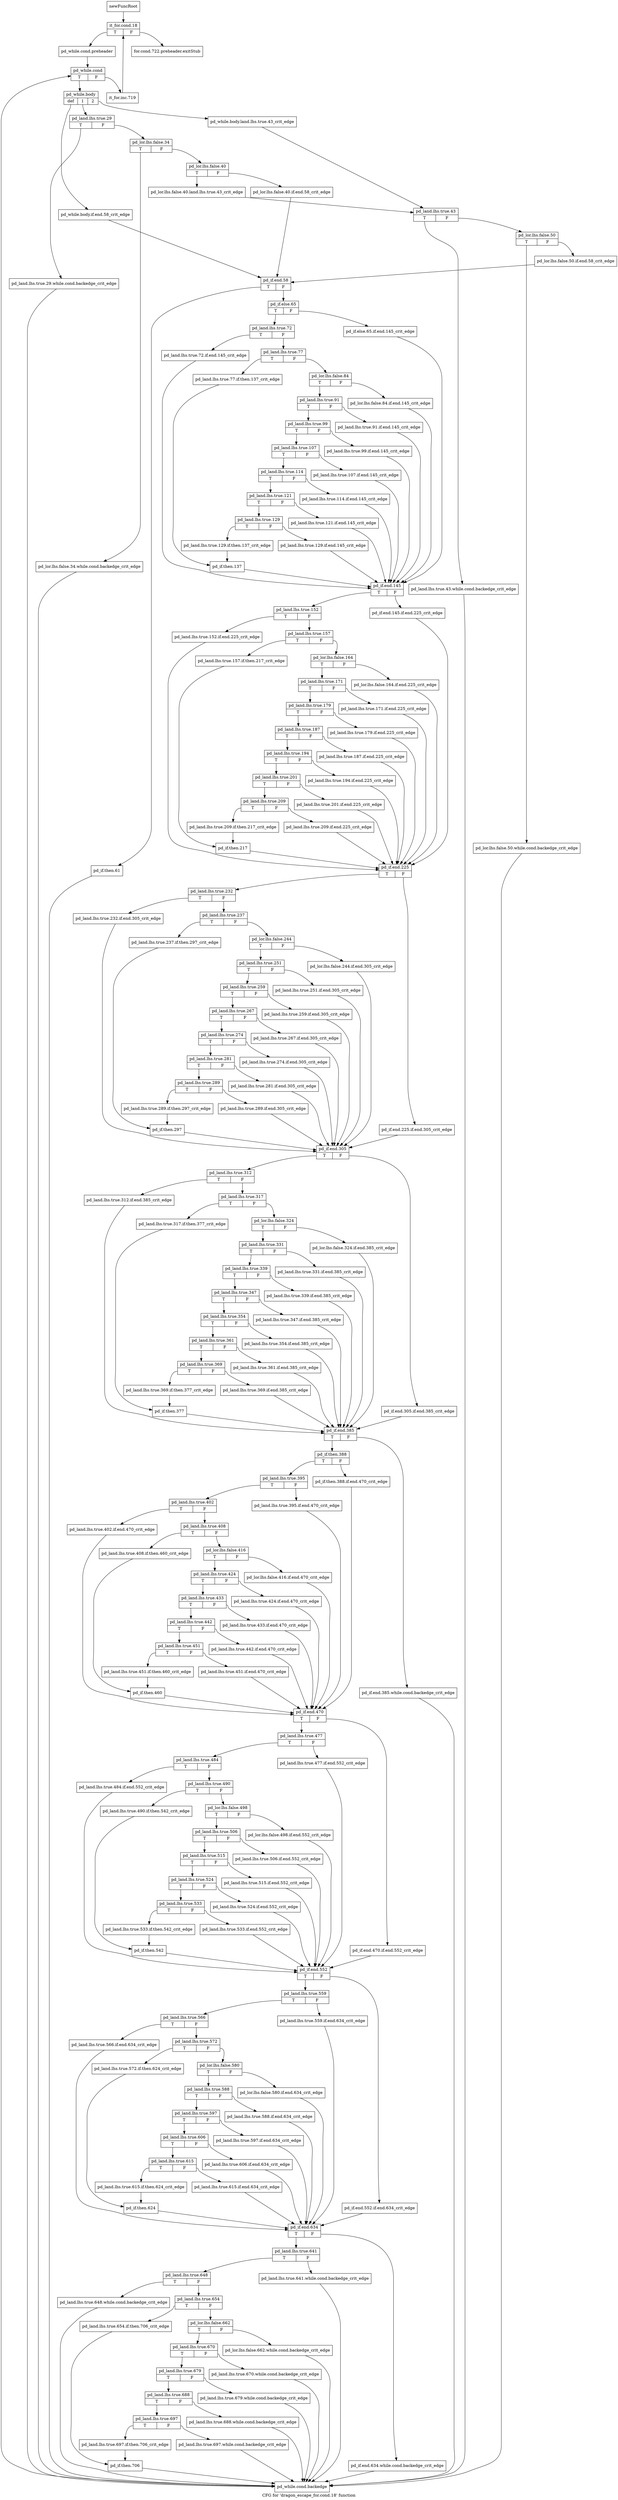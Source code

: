 digraph "CFG for 'dragon_escape_for.cond.18' function" {
	label="CFG for 'dragon_escape_for.cond.18' function";

	Node0x3f3e690 [shape=record,label="{newFuncRoot}"];
	Node0x3f3e690 -> Node0x3f3e730;
	Node0x3f3e6e0 [shape=record,label="{for.cond.722.preheader.exitStub}"];
	Node0x3f3e730 [shape=record,label="{it_for.cond.18|{<s0>T|<s1>F}}"];
	Node0x3f3e730:s0 -> Node0x3f3e780;
	Node0x3f3e730:s1 -> Node0x3f3e6e0;
	Node0x3f3e780 [shape=record,label="{pd_while.cond.preheader}"];
	Node0x3f3e780 -> Node0x3f3e7d0;
	Node0x3f3e7d0 [shape=record,label="{pd_while.cond|{<s0>T|<s1>F}}"];
	Node0x3f3e7d0:s0 -> Node0x3f3e870;
	Node0x3f3e7d0:s1 -> Node0x3f3e820;
	Node0x3f3e820 [shape=record,label="{it_for.inc.719}"];
	Node0x3f3e820 -> Node0x3f3e730;
	Node0x3f3e870 [shape=record,label="{pd_while.body|{<s0>def|<s1>1|<s2>2}}"];
	Node0x3f3e870:s0 -> Node0x3f3ecd0;
	Node0x3f3e870:s1 -> Node0x3f3e910;
	Node0x3f3e870:s2 -> Node0x3f3e8c0;
	Node0x3f3e8c0 [shape=record,label="{pd_while.body.land.lhs.true.43_crit_edge}"];
	Node0x3f3e8c0 -> Node0x3f3eaa0;
	Node0x3f3e910 [shape=record,label="{pd_land.lhs.true.29|{<s0>T|<s1>F}}"];
	Node0x3f3e910:s0 -> Node0x3f3ec80;
	Node0x3f3e910:s1 -> Node0x3f3e960;
	Node0x3f3e960 [shape=record,label="{pd_lor.lhs.false.34|{<s0>T|<s1>F}}"];
	Node0x3f3e960:s0 -> Node0x3f3ec30;
	Node0x3f3e960:s1 -> Node0x3f3e9b0;
	Node0x3f3e9b0 [shape=record,label="{pd_lor.lhs.false.40|{<s0>T|<s1>F}}"];
	Node0x3f3e9b0:s0 -> Node0x3f3ea50;
	Node0x3f3e9b0:s1 -> Node0x3f3ea00;
	Node0x3f3ea00 [shape=record,label="{pd_lor.lhs.false.40.if.end.58_crit_edge}"];
	Node0x3f3ea00 -> Node0x3f3ed20;
	Node0x3f3ea50 [shape=record,label="{pd_lor.lhs.false.40.land.lhs.true.43_crit_edge}"];
	Node0x3f3ea50 -> Node0x3f3eaa0;
	Node0x3f3eaa0 [shape=record,label="{pd_land.lhs.true.43|{<s0>T|<s1>F}}"];
	Node0x3f3eaa0:s0 -> Node0x3f3ebe0;
	Node0x3f3eaa0:s1 -> Node0x3f3eaf0;
	Node0x3f3eaf0 [shape=record,label="{pd_lor.lhs.false.50|{<s0>T|<s1>F}}"];
	Node0x3f3eaf0:s0 -> Node0x3f3eb90;
	Node0x3f3eaf0:s1 -> Node0x3f3eb40;
	Node0x3f3eb40 [shape=record,label="{pd_lor.lhs.false.50.if.end.58_crit_edge}"];
	Node0x3f3eb40 -> Node0x3f3ed20;
	Node0x3f3eb90 [shape=record,label="{pd_lor.lhs.false.50.while.cond.backedge_crit_edge}"];
	Node0x3f3eb90 -> Node0x3f422e0;
	Node0x3f3ebe0 [shape=record,label="{pd_land.lhs.true.43.while.cond.backedge_crit_edge}"];
	Node0x3f3ebe0 -> Node0x3f422e0;
	Node0x3f3ec30 [shape=record,label="{pd_lor.lhs.false.34.while.cond.backedge_crit_edge}"];
	Node0x3f3ec30 -> Node0x3f422e0;
	Node0x3f3ec80 [shape=record,label="{pd_land.lhs.true.29.while.cond.backedge_crit_edge}"];
	Node0x3f3ec80 -> Node0x3f422e0;
	Node0x3f3ecd0 [shape=record,label="{pd_while.body.if.end.58_crit_edge}"];
	Node0x3f3ecd0 -> Node0x3f3ed20;
	Node0x3f3ed20 [shape=record,label="{pd_if.end.58|{<s0>T|<s1>F}}"];
	Node0x3f3ed20:s0 -> Node0x3f42290;
	Node0x3f3ed20:s1 -> Node0x3f3ed70;
	Node0x3f3ed70 [shape=record,label="{pd_if.else.65|{<s0>T|<s1>F}}"];
	Node0x3f3ed70:s0 -> Node0x3f3ee10;
	Node0x3f3ed70:s1 -> Node0x3f3edc0;
	Node0x3f3edc0 [shape=record,label="{pd_if.else.65.if.end.145_crit_edge}"];
	Node0x3f3edc0 -> Node0x3f3f450;
	Node0x3f3ee10 [shape=record,label="{pd_land.lhs.true.72|{<s0>T|<s1>F}}"];
	Node0x3f3ee10:s0 -> Node0x3f3f400;
	Node0x3f3ee10:s1 -> Node0x3f3ee60;
	Node0x3f3ee60 [shape=record,label="{pd_land.lhs.true.77|{<s0>T|<s1>F}}"];
	Node0x3f3ee60:s0 -> Node0x3f3f360;
	Node0x3f3ee60:s1 -> Node0x3f3eeb0;
	Node0x3f3eeb0 [shape=record,label="{pd_lor.lhs.false.84|{<s0>T|<s1>F}}"];
	Node0x3f3eeb0:s0 -> Node0x3f3ef50;
	Node0x3f3eeb0:s1 -> Node0x3f3ef00;
	Node0x3f3ef00 [shape=record,label="{pd_lor.lhs.false.84.if.end.145_crit_edge}"];
	Node0x3f3ef00 -> Node0x3f3f450;
	Node0x3f3ef50 [shape=record,label="{pd_land.lhs.true.91|{<s0>T|<s1>F}}"];
	Node0x3f3ef50:s0 -> Node0x3f3eff0;
	Node0x3f3ef50:s1 -> Node0x3f3efa0;
	Node0x3f3efa0 [shape=record,label="{pd_land.lhs.true.91.if.end.145_crit_edge}"];
	Node0x3f3efa0 -> Node0x3f3f450;
	Node0x3f3eff0 [shape=record,label="{pd_land.lhs.true.99|{<s0>T|<s1>F}}"];
	Node0x3f3eff0:s0 -> Node0x3f3f090;
	Node0x3f3eff0:s1 -> Node0x3f3f040;
	Node0x3f3f040 [shape=record,label="{pd_land.lhs.true.99.if.end.145_crit_edge}"];
	Node0x3f3f040 -> Node0x3f3f450;
	Node0x3f3f090 [shape=record,label="{pd_land.lhs.true.107|{<s0>T|<s1>F}}"];
	Node0x3f3f090:s0 -> Node0x3f3f130;
	Node0x3f3f090:s1 -> Node0x3f3f0e0;
	Node0x3f3f0e0 [shape=record,label="{pd_land.lhs.true.107.if.end.145_crit_edge}"];
	Node0x3f3f0e0 -> Node0x3f3f450;
	Node0x3f3f130 [shape=record,label="{pd_land.lhs.true.114|{<s0>T|<s1>F}}"];
	Node0x3f3f130:s0 -> Node0x3f3f1d0;
	Node0x3f3f130:s1 -> Node0x3f3f180;
	Node0x3f3f180 [shape=record,label="{pd_land.lhs.true.114.if.end.145_crit_edge}"];
	Node0x3f3f180 -> Node0x3f3f450;
	Node0x3f3f1d0 [shape=record,label="{pd_land.lhs.true.121|{<s0>T|<s1>F}}"];
	Node0x3f3f1d0:s0 -> Node0x3f3f270;
	Node0x3f3f1d0:s1 -> Node0x3f3f220;
	Node0x3f3f220 [shape=record,label="{pd_land.lhs.true.121.if.end.145_crit_edge}"];
	Node0x3f3f220 -> Node0x3f3f450;
	Node0x3f3f270 [shape=record,label="{pd_land.lhs.true.129|{<s0>T|<s1>F}}"];
	Node0x3f3f270:s0 -> Node0x3f3f310;
	Node0x3f3f270:s1 -> Node0x3f3f2c0;
	Node0x3f3f2c0 [shape=record,label="{pd_land.lhs.true.129.if.end.145_crit_edge}"];
	Node0x3f3f2c0 -> Node0x3f3f450;
	Node0x3f3f310 [shape=record,label="{pd_land.lhs.true.129.if.then.137_crit_edge}"];
	Node0x3f3f310 -> Node0x3f3f3b0;
	Node0x3f3f360 [shape=record,label="{pd_land.lhs.true.77.if.then.137_crit_edge}"];
	Node0x3f3f360 -> Node0x3f3f3b0;
	Node0x3f3f3b0 [shape=record,label="{pd_if.then.137}"];
	Node0x3f3f3b0 -> Node0x3f3f450;
	Node0x3f3f400 [shape=record,label="{pd_land.lhs.true.72.if.end.145_crit_edge}"];
	Node0x3f3f400 -> Node0x3f3f450;
	Node0x3f3f450 [shape=record,label="{pd_if.end.145|{<s0>T|<s1>F}}"];
	Node0x3f3f450:s0 -> Node0x3f3f4f0;
	Node0x3f3f450:s1 -> Node0x3f3f4a0;
	Node0x3f3f4a0 [shape=record,label="{pd_if.end.145.if.end.225_crit_edge}"];
	Node0x3f3f4a0 -> Node0x3f3fb30;
	Node0x3f3f4f0 [shape=record,label="{pd_land.lhs.true.152|{<s0>T|<s1>F}}"];
	Node0x3f3f4f0:s0 -> Node0x3f3fae0;
	Node0x3f3f4f0:s1 -> Node0x3f3f540;
	Node0x3f3f540 [shape=record,label="{pd_land.lhs.true.157|{<s0>T|<s1>F}}"];
	Node0x3f3f540:s0 -> Node0x3f3fa40;
	Node0x3f3f540:s1 -> Node0x3f3f590;
	Node0x3f3f590 [shape=record,label="{pd_lor.lhs.false.164|{<s0>T|<s1>F}}"];
	Node0x3f3f590:s0 -> Node0x3f3f630;
	Node0x3f3f590:s1 -> Node0x3f3f5e0;
	Node0x3f3f5e0 [shape=record,label="{pd_lor.lhs.false.164.if.end.225_crit_edge}"];
	Node0x3f3f5e0 -> Node0x3f3fb30;
	Node0x3f3f630 [shape=record,label="{pd_land.lhs.true.171|{<s0>T|<s1>F}}"];
	Node0x3f3f630:s0 -> Node0x3f3f6d0;
	Node0x3f3f630:s1 -> Node0x3f3f680;
	Node0x3f3f680 [shape=record,label="{pd_land.lhs.true.171.if.end.225_crit_edge}"];
	Node0x3f3f680 -> Node0x3f3fb30;
	Node0x3f3f6d0 [shape=record,label="{pd_land.lhs.true.179|{<s0>T|<s1>F}}"];
	Node0x3f3f6d0:s0 -> Node0x3f3f770;
	Node0x3f3f6d0:s1 -> Node0x3f3f720;
	Node0x3f3f720 [shape=record,label="{pd_land.lhs.true.179.if.end.225_crit_edge}"];
	Node0x3f3f720 -> Node0x3f3fb30;
	Node0x3f3f770 [shape=record,label="{pd_land.lhs.true.187|{<s0>T|<s1>F}}"];
	Node0x3f3f770:s0 -> Node0x3f3f810;
	Node0x3f3f770:s1 -> Node0x3f3f7c0;
	Node0x3f3f7c0 [shape=record,label="{pd_land.lhs.true.187.if.end.225_crit_edge}"];
	Node0x3f3f7c0 -> Node0x3f3fb30;
	Node0x3f3f810 [shape=record,label="{pd_land.lhs.true.194|{<s0>T|<s1>F}}"];
	Node0x3f3f810:s0 -> Node0x3f3f8b0;
	Node0x3f3f810:s1 -> Node0x3f3f860;
	Node0x3f3f860 [shape=record,label="{pd_land.lhs.true.194.if.end.225_crit_edge}"];
	Node0x3f3f860 -> Node0x3f3fb30;
	Node0x3f3f8b0 [shape=record,label="{pd_land.lhs.true.201|{<s0>T|<s1>F}}"];
	Node0x3f3f8b0:s0 -> Node0x3f3f950;
	Node0x3f3f8b0:s1 -> Node0x3f3f900;
	Node0x3f3f900 [shape=record,label="{pd_land.lhs.true.201.if.end.225_crit_edge}"];
	Node0x3f3f900 -> Node0x3f3fb30;
	Node0x3f3f950 [shape=record,label="{pd_land.lhs.true.209|{<s0>T|<s1>F}}"];
	Node0x3f3f950:s0 -> Node0x3f3f9f0;
	Node0x3f3f950:s1 -> Node0x3f3f9a0;
	Node0x3f3f9a0 [shape=record,label="{pd_land.lhs.true.209.if.end.225_crit_edge}"];
	Node0x3f3f9a0 -> Node0x3f3fb30;
	Node0x3f3f9f0 [shape=record,label="{pd_land.lhs.true.209.if.then.217_crit_edge}"];
	Node0x3f3f9f0 -> Node0x3f3fa90;
	Node0x3f3fa40 [shape=record,label="{pd_land.lhs.true.157.if.then.217_crit_edge}"];
	Node0x3f3fa40 -> Node0x3f3fa90;
	Node0x3f3fa90 [shape=record,label="{pd_if.then.217}"];
	Node0x3f3fa90 -> Node0x3f3fb30;
	Node0x3f3fae0 [shape=record,label="{pd_land.lhs.true.152.if.end.225_crit_edge}"];
	Node0x3f3fae0 -> Node0x3f3fb30;
	Node0x3f3fb30 [shape=record,label="{pd_if.end.225|{<s0>T|<s1>F}}"];
	Node0x3f3fb30:s0 -> Node0x3f3fbd0;
	Node0x3f3fb30:s1 -> Node0x3f3fb80;
	Node0x3f3fb80 [shape=record,label="{pd_if.end.225.if.end.305_crit_edge}"];
	Node0x3f3fb80 -> Node0x3f40210;
	Node0x3f3fbd0 [shape=record,label="{pd_land.lhs.true.232|{<s0>T|<s1>F}}"];
	Node0x3f3fbd0:s0 -> Node0x3f401c0;
	Node0x3f3fbd0:s1 -> Node0x3f3fc20;
	Node0x3f3fc20 [shape=record,label="{pd_land.lhs.true.237|{<s0>T|<s1>F}}"];
	Node0x3f3fc20:s0 -> Node0x3f40120;
	Node0x3f3fc20:s1 -> Node0x3f3fc70;
	Node0x3f3fc70 [shape=record,label="{pd_lor.lhs.false.244|{<s0>T|<s1>F}}"];
	Node0x3f3fc70:s0 -> Node0x3f3fd10;
	Node0x3f3fc70:s1 -> Node0x3f3fcc0;
	Node0x3f3fcc0 [shape=record,label="{pd_lor.lhs.false.244.if.end.305_crit_edge}"];
	Node0x3f3fcc0 -> Node0x3f40210;
	Node0x3f3fd10 [shape=record,label="{pd_land.lhs.true.251|{<s0>T|<s1>F}}"];
	Node0x3f3fd10:s0 -> Node0x3f3fdb0;
	Node0x3f3fd10:s1 -> Node0x3f3fd60;
	Node0x3f3fd60 [shape=record,label="{pd_land.lhs.true.251.if.end.305_crit_edge}"];
	Node0x3f3fd60 -> Node0x3f40210;
	Node0x3f3fdb0 [shape=record,label="{pd_land.lhs.true.259|{<s0>T|<s1>F}}"];
	Node0x3f3fdb0:s0 -> Node0x3f3fe50;
	Node0x3f3fdb0:s1 -> Node0x3f3fe00;
	Node0x3f3fe00 [shape=record,label="{pd_land.lhs.true.259.if.end.305_crit_edge}"];
	Node0x3f3fe00 -> Node0x3f40210;
	Node0x3f3fe50 [shape=record,label="{pd_land.lhs.true.267|{<s0>T|<s1>F}}"];
	Node0x3f3fe50:s0 -> Node0x3f3fef0;
	Node0x3f3fe50:s1 -> Node0x3f3fea0;
	Node0x3f3fea0 [shape=record,label="{pd_land.lhs.true.267.if.end.305_crit_edge}"];
	Node0x3f3fea0 -> Node0x3f40210;
	Node0x3f3fef0 [shape=record,label="{pd_land.lhs.true.274|{<s0>T|<s1>F}}"];
	Node0x3f3fef0:s0 -> Node0x3f3ff90;
	Node0x3f3fef0:s1 -> Node0x3f3ff40;
	Node0x3f3ff40 [shape=record,label="{pd_land.lhs.true.274.if.end.305_crit_edge}"];
	Node0x3f3ff40 -> Node0x3f40210;
	Node0x3f3ff90 [shape=record,label="{pd_land.lhs.true.281|{<s0>T|<s1>F}}"];
	Node0x3f3ff90:s0 -> Node0x3f40030;
	Node0x3f3ff90:s1 -> Node0x3f3ffe0;
	Node0x3f3ffe0 [shape=record,label="{pd_land.lhs.true.281.if.end.305_crit_edge}"];
	Node0x3f3ffe0 -> Node0x3f40210;
	Node0x3f40030 [shape=record,label="{pd_land.lhs.true.289|{<s0>T|<s1>F}}"];
	Node0x3f40030:s0 -> Node0x3f400d0;
	Node0x3f40030:s1 -> Node0x3f40080;
	Node0x3f40080 [shape=record,label="{pd_land.lhs.true.289.if.end.305_crit_edge}"];
	Node0x3f40080 -> Node0x3f40210;
	Node0x3f400d0 [shape=record,label="{pd_land.lhs.true.289.if.then.297_crit_edge}"];
	Node0x3f400d0 -> Node0x3f40170;
	Node0x3f40120 [shape=record,label="{pd_land.lhs.true.237.if.then.297_crit_edge}"];
	Node0x3f40120 -> Node0x3f40170;
	Node0x3f40170 [shape=record,label="{pd_if.then.297}"];
	Node0x3f40170 -> Node0x3f40210;
	Node0x3f401c0 [shape=record,label="{pd_land.lhs.true.232.if.end.305_crit_edge}"];
	Node0x3f401c0 -> Node0x3f40210;
	Node0x3f40210 [shape=record,label="{pd_if.end.305|{<s0>T|<s1>F}}"];
	Node0x3f40210:s0 -> Node0x3f402b0;
	Node0x3f40210:s1 -> Node0x3f40260;
	Node0x3f40260 [shape=record,label="{pd_if.end.305.if.end.385_crit_edge}"];
	Node0x3f40260 -> Node0x3f408f0;
	Node0x3f402b0 [shape=record,label="{pd_land.lhs.true.312|{<s0>T|<s1>F}}"];
	Node0x3f402b0:s0 -> Node0x3f408a0;
	Node0x3f402b0:s1 -> Node0x3f40300;
	Node0x3f40300 [shape=record,label="{pd_land.lhs.true.317|{<s0>T|<s1>F}}"];
	Node0x3f40300:s0 -> Node0x3f40800;
	Node0x3f40300:s1 -> Node0x3f40350;
	Node0x3f40350 [shape=record,label="{pd_lor.lhs.false.324|{<s0>T|<s1>F}}"];
	Node0x3f40350:s0 -> Node0x3f403f0;
	Node0x3f40350:s1 -> Node0x3f403a0;
	Node0x3f403a0 [shape=record,label="{pd_lor.lhs.false.324.if.end.385_crit_edge}"];
	Node0x3f403a0 -> Node0x3f408f0;
	Node0x3f403f0 [shape=record,label="{pd_land.lhs.true.331|{<s0>T|<s1>F}}"];
	Node0x3f403f0:s0 -> Node0x3f40490;
	Node0x3f403f0:s1 -> Node0x3f40440;
	Node0x3f40440 [shape=record,label="{pd_land.lhs.true.331.if.end.385_crit_edge}"];
	Node0x3f40440 -> Node0x3f408f0;
	Node0x3f40490 [shape=record,label="{pd_land.lhs.true.339|{<s0>T|<s1>F}}"];
	Node0x3f40490:s0 -> Node0x3f40530;
	Node0x3f40490:s1 -> Node0x3f404e0;
	Node0x3f404e0 [shape=record,label="{pd_land.lhs.true.339.if.end.385_crit_edge}"];
	Node0x3f404e0 -> Node0x3f408f0;
	Node0x3f40530 [shape=record,label="{pd_land.lhs.true.347|{<s0>T|<s1>F}}"];
	Node0x3f40530:s0 -> Node0x3f405d0;
	Node0x3f40530:s1 -> Node0x3f40580;
	Node0x3f40580 [shape=record,label="{pd_land.lhs.true.347.if.end.385_crit_edge}"];
	Node0x3f40580 -> Node0x3f408f0;
	Node0x3f405d0 [shape=record,label="{pd_land.lhs.true.354|{<s0>T|<s1>F}}"];
	Node0x3f405d0:s0 -> Node0x3f40670;
	Node0x3f405d0:s1 -> Node0x3f40620;
	Node0x3f40620 [shape=record,label="{pd_land.lhs.true.354.if.end.385_crit_edge}"];
	Node0x3f40620 -> Node0x3f408f0;
	Node0x3f40670 [shape=record,label="{pd_land.lhs.true.361|{<s0>T|<s1>F}}"];
	Node0x3f40670:s0 -> Node0x3f40710;
	Node0x3f40670:s1 -> Node0x3f406c0;
	Node0x3f406c0 [shape=record,label="{pd_land.lhs.true.361.if.end.385_crit_edge}"];
	Node0x3f406c0 -> Node0x3f408f0;
	Node0x3f40710 [shape=record,label="{pd_land.lhs.true.369|{<s0>T|<s1>F}}"];
	Node0x3f40710:s0 -> Node0x3f407b0;
	Node0x3f40710:s1 -> Node0x3f40760;
	Node0x3f40760 [shape=record,label="{pd_land.lhs.true.369.if.end.385_crit_edge}"];
	Node0x3f40760 -> Node0x3f408f0;
	Node0x3f407b0 [shape=record,label="{pd_land.lhs.true.369.if.then.377_crit_edge}"];
	Node0x3f407b0 -> Node0x3f40850;
	Node0x3f40800 [shape=record,label="{pd_land.lhs.true.317.if.then.377_crit_edge}"];
	Node0x3f40800 -> Node0x3f40850;
	Node0x3f40850 [shape=record,label="{pd_if.then.377}"];
	Node0x3f40850 -> Node0x3f408f0;
	Node0x3f408a0 [shape=record,label="{pd_land.lhs.true.312.if.end.385_crit_edge}"];
	Node0x3f408a0 -> Node0x3f408f0;
	Node0x3f408f0 [shape=record,label="{pd_if.end.385|{<s0>T|<s1>F}}"];
	Node0x3f408f0:s0 -> Node0x3f40990;
	Node0x3f408f0:s1 -> Node0x3f40940;
	Node0x3f40940 [shape=record,label="{pd_if.end.385.while.cond.backedge_crit_edge}"];
	Node0x3f40940 -> Node0x3f422e0;
	Node0x3f40990 [shape=record,label="{pd_if.then.388|{<s0>T|<s1>F}}"];
	Node0x3f40990:s0 -> Node0x3f40a30;
	Node0x3f40990:s1 -> Node0x3f409e0;
	Node0x3f409e0 [shape=record,label="{pd_if.then.388.if.end.470_crit_edge}"];
	Node0x3f409e0 -> Node0x3f40fd0;
	Node0x3f40a30 [shape=record,label="{pd_land.lhs.true.395|{<s0>T|<s1>F}}"];
	Node0x3f40a30:s0 -> Node0x3f40ad0;
	Node0x3f40a30:s1 -> Node0x3f40a80;
	Node0x3f40a80 [shape=record,label="{pd_land.lhs.true.395.if.end.470_crit_edge}"];
	Node0x3f40a80 -> Node0x3f40fd0;
	Node0x3f40ad0 [shape=record,label="{pd_land.lhs.true.402|{<s0>T|<s1>F}}"];
	Node0x3f40ad0:s0 -> Node0x3f40f80;
	Node0x3f40ad0:s1 -> Node0x3f40b20;
	Node0x3f40b20 [shape=record,label="{pd_land.lhs.true.408|{<s0>T|<s1>F}}"];
	Node0x3f40b20:s0 -> Node0x3f40ee0;
	Node0x3f40b20:s1 -> Node0x3f40b70;
	Node0x3f40b70 [shape=record,label="{pd_lor.lhs.false.416|{<s0>T|<s1>F}}"];
	Node0x3f40b70:s0 -> Node0x3f40c10;
	Node0x3f40b70:s1 -> Node0x3f40bc0;
	Node0x3f40bc0 [shape=record,label="{pd_lor.lhs.false.416.if.end.470_crit_edge}"];
	Node0x3f40bc0 -> Node0x3f40fd0;
	Node0x3f40c10 [shape=record,label="{pd_land.lhs.true.424|{<s0>T|<s1>F}}"];
	Node0x3f40c10:s0 -> Node0x3f40cb0;
	Node0x3f40c10:s1 -> Node0x3f40c60;
	Node0x3f40c60 [shape=record,label="{pd_land.lhs.true.424.if.end.470_crit_edge}"];
	Node0x3f40c60 -> Node0x3f40fd0;
	Node0x3f40cb0 [shape=record,label="{pd_land.lhs.true.433|{<s0>T|<s1>F}}"];
	Node0x3f40cb0:s0 -> Node0x3f40d50;
	Node0x3f40cb0:s1 -> Node0x3f40d00;
	Node0x3f40d00 [shape=record,label="{pd_land.lhs.true.433.if.end.470_crit_edge}"];
	Node0x3f40d00 -> Node0x3f40fd0;
	Node0x3f40d50 [shape=record,label="{pd_land.lhs.true.442|{<s0>T|<s1>F}}"];
	Node0x3f40d50:s0 -> Node0x3f40df0;
	Node0x3f40d50:s1 -> Node0x3f40da0;
	Node0x3f40da0 [shape=record,label="{pd_land.lhs.true.442.if.end.470_crit_edge}"];
	Node0x3f40da0 -> Node0x3f40fd0;
	Node0x3f40df0 [shape=record,label="{pd_land.lhs.true.451|{<s0>T|<s1>F}}"];
	Node0x3f40df0:s0 -> Node0x3f40e90;
	Node0x3f40df0:s1 -> Node0x3f40e40;
	Node0x3f40e40 [shape=record,label="{pd_land.lhs.true.451.if.end.470_crit_edge}"];
	Node0x3f40e40 -> Node0x3f40fd0;
	Node0x3f40e90 [shape=record,label="{pd_land.lhs.true.451.if.then.460_crit_edge}"];
	Node0x3f40e90 -> Node0x3f40f30;
	Node0x3f40ee0 [shape=record,label="{pd_land.lhs.true.408.if.then.460_crit_edge}"];
	Node0x3f40ee0 -> Node0x3f40f30;
	Node0x3f40f30 [shape=record,label="{pd_if.then.460}"];
	Node0x3f40f30 -> Node0x3f40fd0;
	Node0x3f40f80 [shape=record,label="{pd_land.lhs.true.402.if.end.470_crit_edge}"];
	Node0x3f40f80 -> Node0x3f40fd0;
	Node0x3f40fd0 [shape=record,label="{pd_if.end.470|{<s0>T|<s1>F}}"];
	Node0x3f40fd0:s0 -> Node0x3f41070;
	Node0x3f40fd0:s1 -> Node0x3f41020;
	Node0x3f41020 [shape=record,label="{pd_if.end.470.if.end.552_crit_edge}"];
	Node0x3f41020 -> Node0x3f41610;
	Node0x3f41070 [shape=record,label="{pd_land.lhs.true.477|{<s0>T|<s1>F}}"];
	Node0x3f41070:s0 -> Node0x3f41110;
	Node0x3f41070:s1 -> Node0x3f410c0;
	Node0x3f410c0 [shape=record,label="{pd_land.lhs.true.477.if.end.552_crit_edge}"];
	Node0x3f410c0 -> Node0x3f41610;
	Node0x3f41110 [shape=record,label="{pd_land.lhs.true.484|{<s0>T|<s1>F}}"];
	Node0x3f41110:s0 -> Node0x3f415c0;
	Node0x3f41110:s1 -> Node0x3f41160;
	Node0x3f41160 [shape=record,label="{pd_land.lhs.true.490|{<s0>T|<s1>F}}"];
	Node0x3f41160:s0 -> Node0x3f41520;
	Node0x3f41160:s1 -> Node0x3f411b0;
	Node0x3f411b0 [shape=record,label="{pd_lor.lhs.false.498|{<s0>T|<s1>F}}"];
	Node0x3f411b0:s0 -> Node0x3f41250;
	Node0x3f411b0:s1 -> Node0x3f41200;
	Node0x3f41200 [shape=record,label="{pd_lor.lhs.false.498.if.end.552_crit_edge}"];
	Node0x3f41200 -> Node0x3f41610;
	Node0x3f41250 [shape=record,label="{pd_land.lhs.true.506|{<s0>T|<s1>F}}"];
	Node0x3f41250:s0 -> Node0x3f412f0;
	Node0x3f41250:s1 -> Node0x3f412a0;
	Node0x3f412a0 [shape=record,label="{pd_land.lhs.true.506.if.end.552_crit_edge}"];
	Node0x3f412a0 -> Node0x3f41610;
	Node0x3f412f0 [shape=record,label="{pd_land.lhs.true.515|{<s0>T|<s1>F}}"];
	Node0x3f412f0:s0 -> Node0x3f41390;
	Node0x3f412f0:s1 -> Node0x3f41340;
	Node0x3f41340 [shape=record,label="{pd_land.lhs.true.515.if.end.552_crit_edge}"];
	Node0x3f41340 -> Node0x3f41610;
	Node0x3f41390 [shape=record,label="{pd_land.lhs.true.524|{<s0>T|<s1>F}}"];
	Node0x3f41390:s0 -> Node0x3f41430;
	Node0x3f41390:s1 -> Node0x3f413e0;
	Node0x3f413e0 [shape=record,label="{pd_land.lhs.true.524.if.end.552_crit_edge}"];
	Node0x3f413e0 -> Node0x3f41610;
	Node0x3f41430 [shape=record,label="{pd_land.lhs.true.533|{<s0>T|<s1>F}}"];
	Node0x3f41430:s0 -> Node0x3f414d0;
	Node0x3f41430:s1 -> Node0x3f41480;
	Node0x3f41480 [shape=record,label="{pd_land.lhs.true.533.if.end.552_crit_edge}"];
	Node0x3f41480 -> Node0x3f41610;
	Node0x3f414d0 [shape=record,label="{pd_land.lhs.true.533.if.then.542_crit_edge}"];
	Node0x3f414d0 -> Node0x3f41570;
	Node0x3f41520 [shape=record,label="{pd_land.lhs.true.490.if.then.542_crit_edge}"];
	Node0x3f41520 -> Node0x3f41570;
	Node0x3f41570 [shape=record,label="{pd_if.then.542}"];
	Node0x3f41570 -> Node0x3f41610;
	Node0x3f415c0 [shape=record,label="{pd_land.lhs.true.484.if.end.552_crit_edge}"];
	Node0x3f415c0 -> Node0x3f41610;
	Node0x3f41610 [shape=record,label="{pd_if.end.552|{<s0>T|<s1>F}}"];
	Node0x3f41610:s0 -> Node0x3f416b0;
	Node0x3f41610:s1 -> Node0x3f41660;
	Node0x3f41660 [shape=record,label="{pd_if.end.552.if.end.634_crit_edge}"];
	Node0x3f41660 -> Node0x3f41c50;
	Node0x3f416b0 [shape=record,label="{pd_land.lhs.true.559|{<s0>T|<s1>F}}"];
	Node0x3f416b0:s0 -> Node0x3f41750;
	Node0x3f416b0:s1 -> Node0x3f41700;
	Node0x3f41700 [shape=record,label="{pd_land.lhs.true.559.if.end.634_crit_edge}"];
	Node0x3f41700 -> Node0x3f41c50;
	Node0x3f41750 [shape=record,label="{pd_land.lhs.true.566|{<s0>T|<s1>F}}"];
	Node0x3f41750:s0 -> Node0x3f41c00;
	Node0x3f41750:s1 -> Node0x3f417a0;
	Node0x3f417a0 [shape=record,label="{pd_land.lhs.true.572|{<s0>T|<s1>F}}"];
	Node0x3f417a0:s0 -> Node0x3f41b60;
	Node0x3f417a0:s1 -> Node0x3f417f0;
	Node0x3f417f0 [shape=record,label="{pd_lor.lhs.false.580|{<s0>T|<s1>F}}"];
	Node0x3f417f0:s0 -> Node0x3f41890;
	Node0x3f417f0:s1 -> Node0x3f41840;
	Node0x3f41840 [shape=record,label="{pd_lor.lhs.false.580.if.end.634_crit_edge}"];
	Node0x3f41840 -> Node0x3f41c50;
	Node0x3f41890 [shape=record,label="{pd_land.lhs.true.588|{<s0>T|<s1>F}}"];
	Node0x3f41890:s0 -> Node0x3f41930;
	Node0x3f41890:s1 -> Node0x3f418e0;
	Node0x3f418e0 [shape=record,label="{pd_land.lhs.true.588.if.end.634_crit_edge}"];
	Node0x3f418e0 -> Node0x3f41c50;
	Node0x3f41930 [shape=record,label="{pd_land.lhs.true.597|{<s0>T|<s1>F}}"];
	Node0x3f41930:s0 -> Node0x3f419d0;
	Node0x3f41930:s1 -> Node0x3f41980;
	Node0x3f41980 [shape=record,label="{pd_land.lhs.true.597.if.end.634_crit_edge}"];
	Node0x3f41980 -> Node0x3f41c50;
	Node0x3f419d0 [shape=record,label="{pd_land.lhs.true.606|{<s0>T|<s1>F}}"];
	Node0x3f419d0:s0 -> Node0x3f41a70;
	Node0x3f419d0:s1 -> Node0x3f41a20;
	Node0x3f41a20 [shape=record,label="{pd_land.lhs.true.606.if.end.634_crit_edge}"];
	Node0x3f41a20 -> Node0x3f41c50;
	Node0x3f41a70 [shape=record,label="{pd_land.lhs.true.615|{<s0>T|<s1>F}}"];
	Node0x3f41a70:s0 -> Node0x3f41b10;
	Node0x3f41a70:s1 -> Node0x3f41ac0;
	Node0x3f41ac0 [shape=record,label="{pd_land.lhs.true.615.if.end.634_crit_edge}"];
	Node0x3f41ac0 -> Node0x3f41c50;
	Node0x3f41b10 [shape=record,label="{pd_land.lhs.true.615.if.then.624_crit_edge}"];
	Node0x3f41b10 -> Node0x3f41bb0;
	Node0x3f41b60 [shape=record,label="{pd_land.lhs.true.572.if.then.624_crit_edge}"];
	Node0x3f41b60 -> Node0x3f41bb0;
	Node0x3f41bb0 [shape=record,label="{pd_if.then.624}"];
	Node0x3f41bb0 -> Node0x3f41c50;
	Node0x3f41c00 [shape=record,label="{pd_land.lhs.true.566.if.end.634_crit_edge}"];
	Node0x3f41c00 -> Node0x3f41c50;
	Node0x3f41c50 [shape=record,label="{pd_if.end.634|{<s0>T|<s1>F}}"];
	Node0x3f41c50:s0 -> Node0x3f41cf0;
	Node0x3f41c50:s1 -> Node0x3f41ca0;
	Node0x3f41ca0 [shape=record,label="{pd_if.end.634.while.cond.backedge_crit_edge}"];
	Node0x3f41ca0 -> Node0x3f422e0;
	Node0x3f41cf0 [shape=record,label="{pd_land.lhs.true.641|{<s0>T|<s1>F}}"];
	Node0x3f41cf0:s0 -> Node0x3f41d90;
	Node0x3f41cf0:s1 -> Node0x3f41d40;
	Node0x3f41d40 [shape=record,label="{pd_land.lhs.true.641.while.cond.backedge_crit_edge}"];
	Node0x3f41d40 -> Node0x3f422e0;
	Node0x3f41d90 [shape=record,label="{pd_land.lhs.true.648|{<s0>T|<s1>F}}"];
	Node0x3f41d90:s0 -> Node0x3f42240;
	Node0x3f41d90:s1 -> Node0x3f41de0;
	Node0x3f41de0 [shape=record,label="{pd_land.lhs.true.654|{<s0>T|<s1>F}}"];
	Node0x3f41de0:s0 -> Node0x3f421a0;
	Node0x3f41de0:s1 -> Node0x3f41e30;
	Node0x3f41e30 [shape=record,label="{pd_lor.lhs.false.662|{<s0>T|<s1>F}}"];
	Node0x3f41e30:s0 -> Node0x3f41ed0;
	Node0x3f41e30:s1 -> Node0x3f41e80;
	Node0x3f41e80 [shape=record,label="{pd_lor.lhs.false.662.while.cond.backedge_crit_edge}"];
	Node0x3f41e80 -> Node0x3f422e0;
	Node0x3f41ed0 [shape=record,label="{pd_land.lhs.true.670|{<s0>T|<s1>F}}"];
	Node0x3f41ed0:s0 -> Node0x3f41f70;
	Node0x3f41ed0:s1 -> Node0x3f41f20;
	Node0x3f41f20 [shape=record,label="{pd_land.lhs.true.670.while.cond.backedge_crit_edge}"];
	Node0x3f41f20 -> Node0x3f422e0;
	Node0x3f41f70 [shape=record,label="{pd_land.lhs.true.679|{<s0>T|<s1>F}}"];
	Node0x3f41f70:s0 -> Node0x3f42010;
	Node0x3f41f70:s1 -> Node0x3f41fc0;
	Node0x3f41fc0 [shape=record,label="{pd_land.lhs.true.679.while.cond.backedge_crit_edge}"];
	Node0x3f41fc0 -> Node0x3f422e0;
	Node0x3f42010 [shape=record,label="{pd_land.lhs.true.688|{<s0>T|<s1>F}}"];
	Node0x3f42010:s0 -> Node0x3f420b0;
	Node0x3f42010:s1 -> Node0x3f42060;
	Node0x3f42060 [shape=record,label="{pd_land.lhs.true.688.while.cond.backedge_crit_edge}"];
	Node0x3f42060 -> Node0x3f422e0;
	Node0x3f420b0 [shape=record,label="{pd_land.lhs.true.697|{<s0>T|<s1>F}}"];
	Node0x3f420b0:s0 -> Node0x3f42150;
	Node0x3f420b0:s1 -> Node0x3f42100;
	Node0x3f42100 [shape=record,label="{pd_land.lhs.true.697.while.cond.backedge_crit_edge}"];
	Node0x3f42100 -> Node0x3f422e0;
	Node0x3f42150 [shape=record,label="{pd_land.lhs.true.697.if.then.706_crit_edge}"];
	Node0x3f42150 -> Node0x3f421f0;
	Node0x3f421a0 [shape=record,label="{pd_land.lhs.true.654.if.then.706_crit_edge}"];
	Node0x3f421a0 -> Node0x3f421f0;
	Node0x3f421f0 [shape=record,label="{pd_if.then.706}"];
	Node0x3f421f0 -> Node0x3f422e0;
	Node0x3f42240 [shape=record,label="{pd_land.lhs.true.648.while.cond.backedge_crit_edge}"];
	Node0x3f42240 -> Node0x3f422e0;
	Node0x3f42290 [shape=record,label="{pd_if.then.61}"];
	Node0x3f42290 -> Node0x3f422e0;
	Node0x3f422e0 [shape=record,label="{pd_while.cond.backedge}"];
	Node0x3f422e0 -> Node0x3f3e7d0;
}

